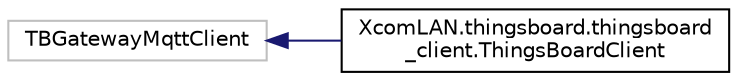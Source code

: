 digraph "Graphical Class Hierarchy"
{
 // LATEX_PDF_SIZE
  edge [fontname="Helvetica",fontsize="10",labelfontname="Helvetica",labelfontsize="10"];
  node [fontname="Helvetica",fontsize="10",shape=record];
  rankdir="LR";
  Node0 [label="TBGatewayMqttClient",height=0.2,width=0.4,color="grey75", fillcolor="white", style="filled",tooltip=" "];
  Node0 -> Node1 [dir="back",color="midnightblue",fontsize="10",style="solid",fontname="Helvetica"];
  Node1 [label="XcomLAN.thingsboard.thingsboard\l_client.ThingsBoardClient",height=0.2,width=0.4,color="black", fillcolor="white", style="filled",URL="$d5/d26/class_xcom_l_a_n_1_1thingsboard_1_1thingsboard__client_1_1_things_board_client.html",tooltip=" "];
}
